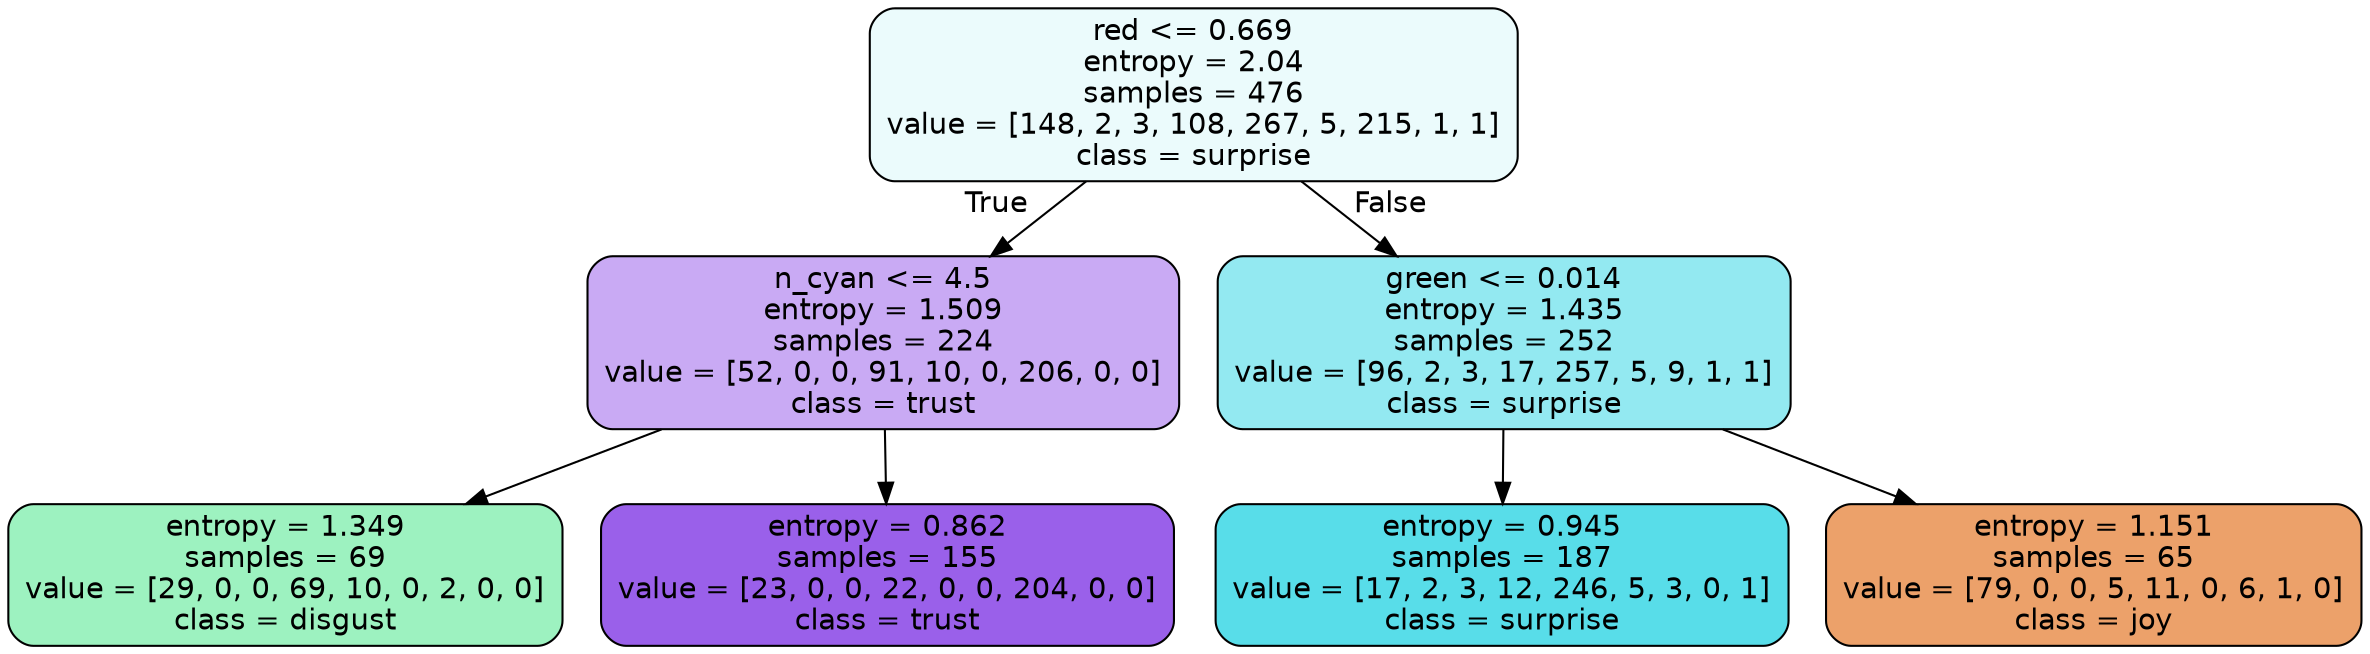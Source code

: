 digraph Tree {
node [shape=box, style="filled, rounded", color="black", fontname=helvetica] ;
edge [fontname=helvetica] ;
0 [label="red <= 0.669\nentropy = 2.04\nsamples = 476\nvalue = [148, 2, 3, 108, 267, 5, 215, 1, 1]\nclass = surprise", fillcolor="#39d7e519"] ;
1 [label="n_cyan <= 4.5\nentropy = 1.509\nsamples = 224\nvalue = [52, 0, 0, 91, 10, 0, 206, 0, 0]\nclass = trust", fillcolor="#8139e56d"] ;
0 -> 1 [labeldistance=2.5, labelangle=45, headlabel="True"] ;
2 [label="entropy = 1.349\nsamples = 69\nvalue = [29, 0, 0, 69, 10, 0, 2, 0, 0]\nclass = disgust", fillcolor="#39e5817e"] ;
1 -> 2 ;
3 [label="entropy = 0.862\nsamples = 155\nvalue = [23, 0, 0, 22, 0, 0, 204, 0, 0]\nclass = trust", fillcolor="#8139e5cc"] ;
1 -> 3 ;
4 [label="green <= 0.014\nentropy = 1.435\nsamples = 252\nvalue = [96, 2, 3, 17, 257, 5, 9, 1, 1]\nclass = surprise", fillcolor="#39d7e58b"] ;
0 -> 4 [labeldistance=2.5, labelangle=-45, headlabel="False"] ;
5 [label="entropy = 0.945\nsamples = 187\nvalue = [17, 2, 3, 12, 246, 5, 3, 0, 1]\nclass = surprise", fillcolor="#39d7e5d7"] ;
4 -> 5 ;
6 [label="entropy = 1.151\nsamples = 65\nvalue = [79, 0, 0, 5, 11, 0, 6, 1, 0]\nclass = joy", fillcolor="#e58139bf"] ;
4 -> 6 ;
}